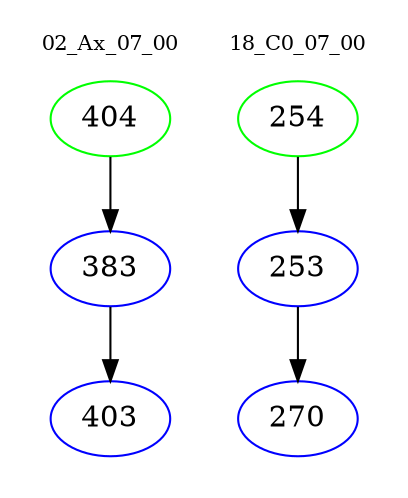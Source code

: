 digraph{
subgraph cluster_0 {
color = white
label = "02_Ax_07_00";
fontsize=10;
T0_404 [label="404", color="green"]
T0_404 -> T0_383 [color="black"]
T0_383 [label="383", color="blue"]
T0_383 -> T0_403 [color="black"]
T0_403 [label="403", color="blue"]
}
subgraph cluster_1 {
color = white
label = "18_C0_07_00";
fontsize=10;
T1_254 [label="254", color="green"]
T1_254 -> T1_253 [color="black"]
T1_253 [label="253", color="blue"]
T1_253 -> T1_270 [color="black"]
T1_270 [label="270", color="blue"]
}
}

